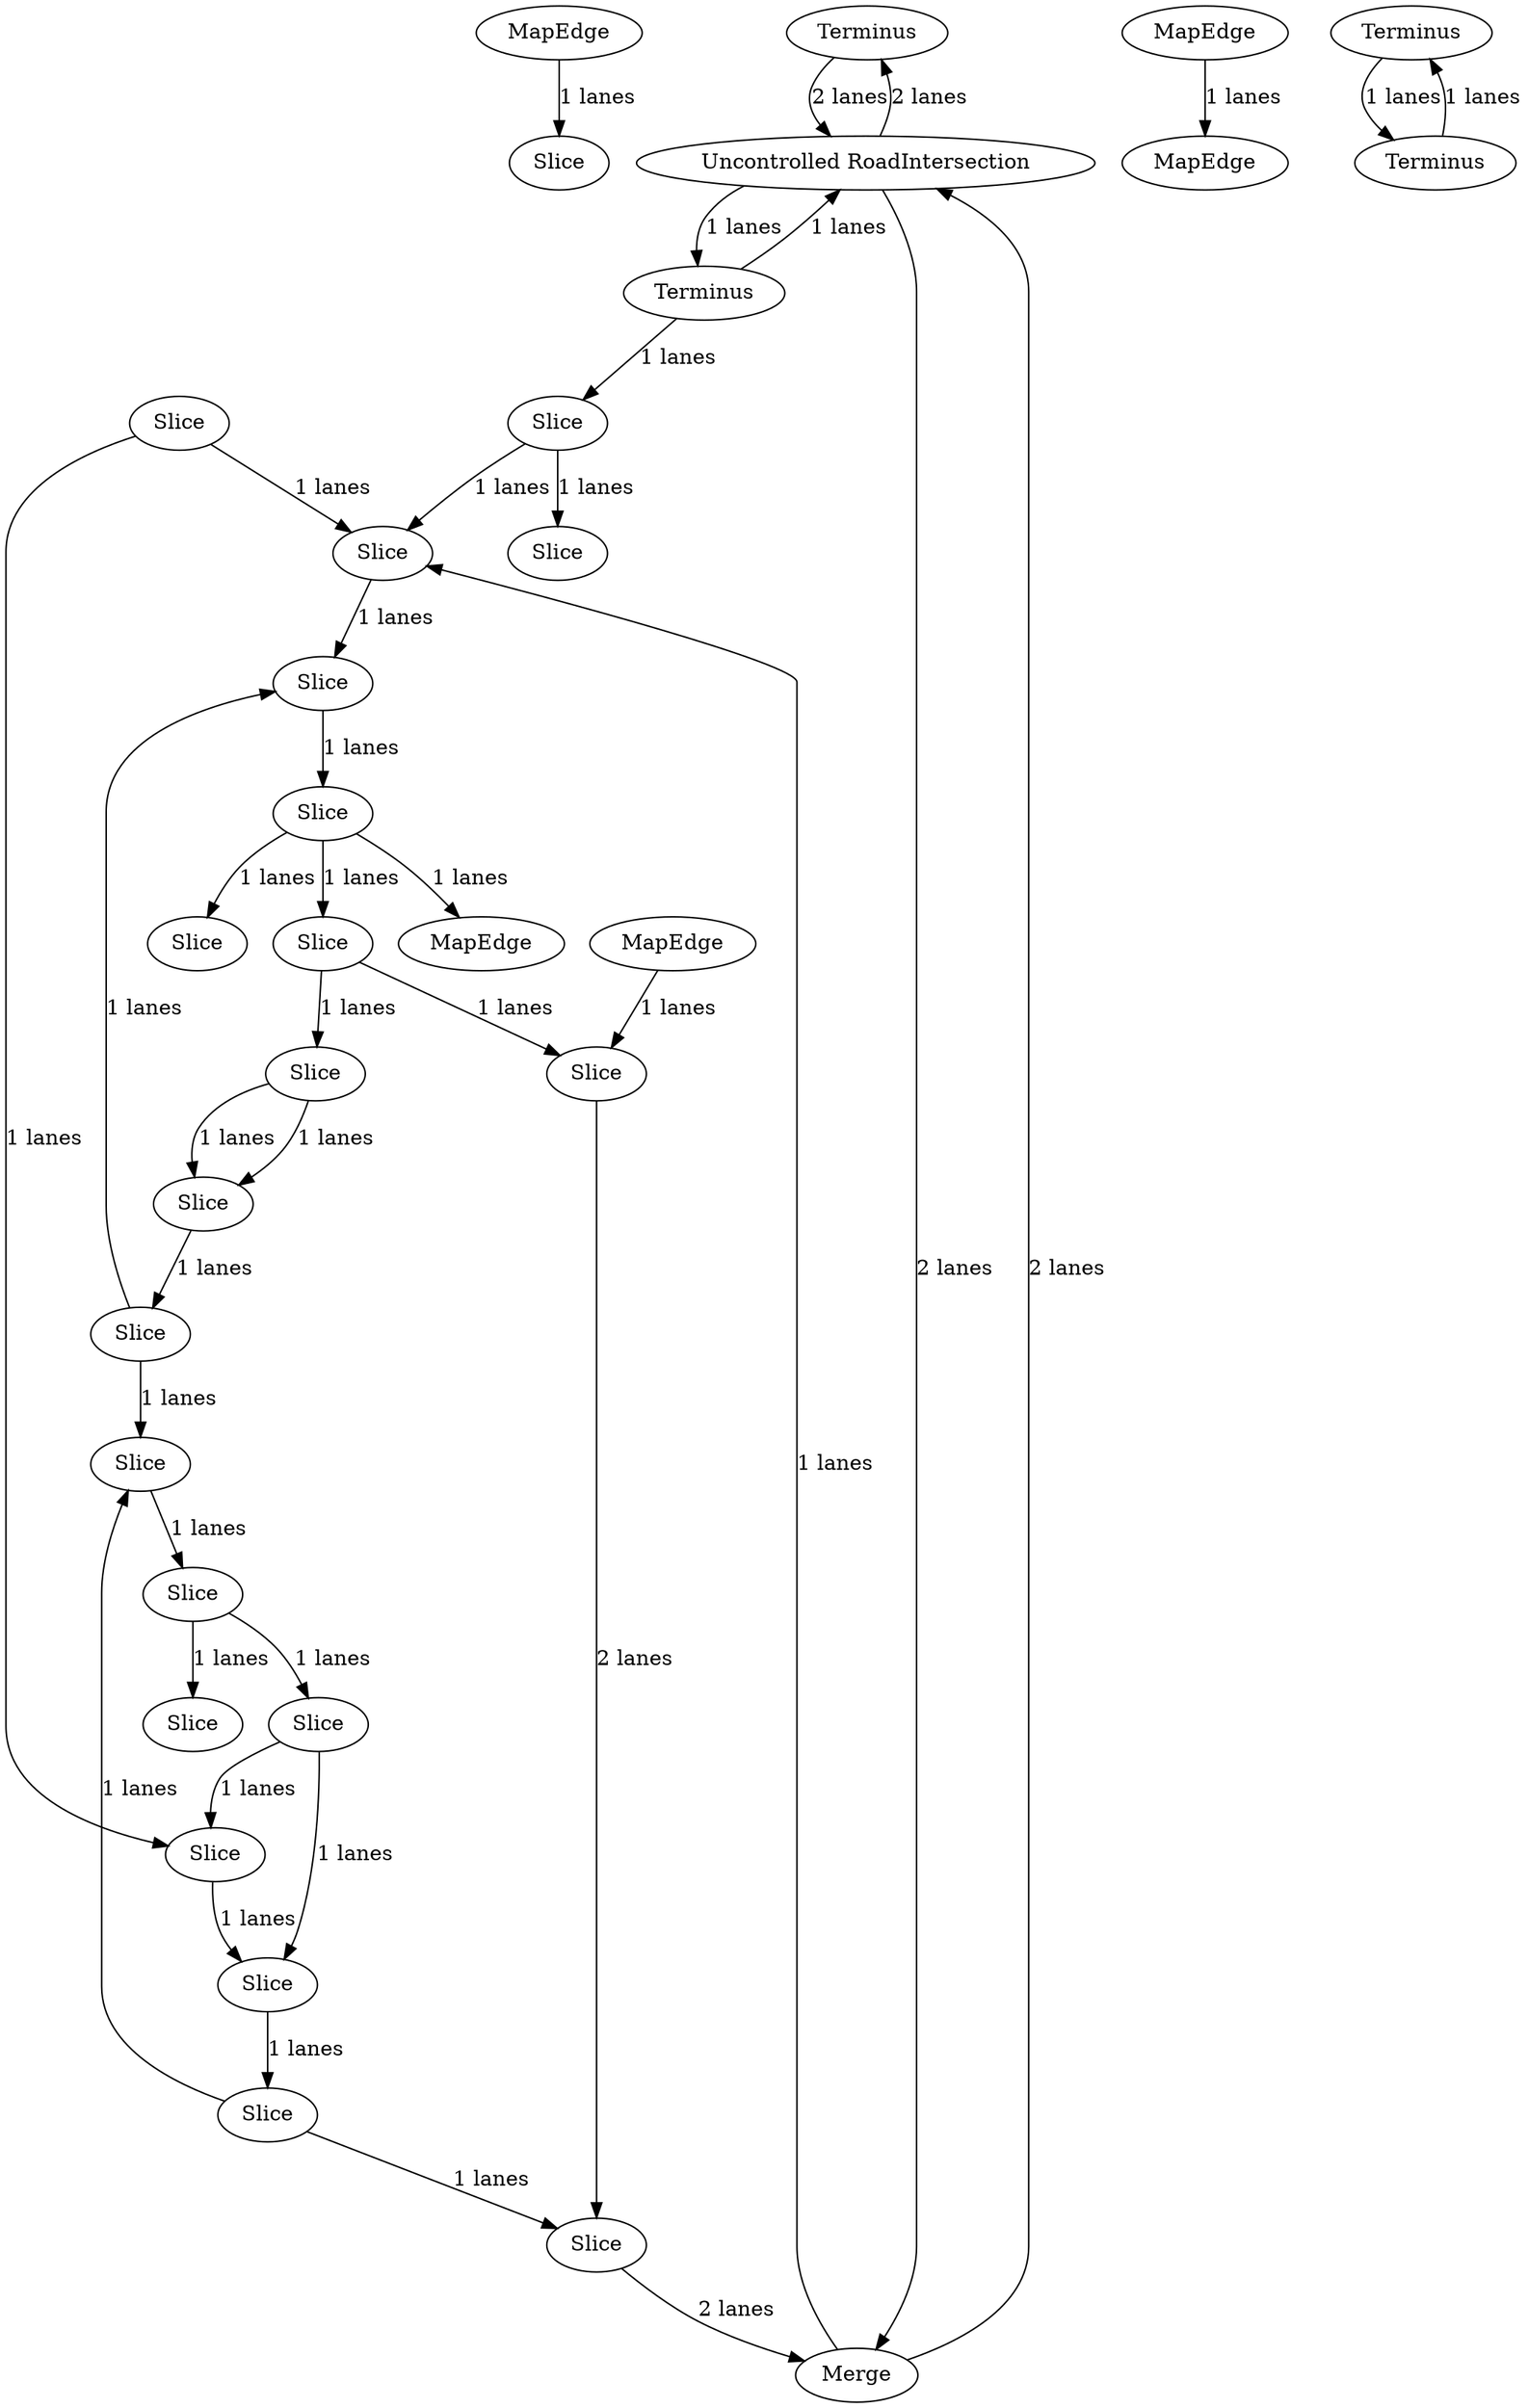 digraph {
    0 [ label = "MapEdge" ]
    1 [ label = "Slice" ]
    2 [ label = "Terminus" ]
    3 [ label = "Merge" ]
    4 [ label = "Slice" ]
    5 [ label = "Slice" ]
    6 [ label = "Slice" ]
    7 [ label = "Slice" ]
    8 [ label = "MapEdge" ]
    9 [ label = "Slice" ]
    10 [ label = "Slice" ]
    11 [ label = "Slice" ]
    12 [ label = "Slice" ]
    13 [ label = "Slice" ]
    14 [ label = "Slice" ]
    15 [ label = "Terminus" ]
    16 [ label = "Slice" ]
    17 [ label = "MapEdge" ]
    18 [ label = "MapEdge" ]
    19 [ label = "Slice" ]
    20 [ label = "MapEdge" ]
    21 [ label = "Terminus" ]
    22 [ label = "Terminus" ]
    23 [ label = "Uncontrolled RoadIntersection" ]
    24 [ label = "Slice" ]
    25 [ label = "Slice" ]
    26 [ label = "Slice" ]
    27 [ label = "Slice" ]
    28 [ label = "Slice" ]
    29 [ label = "Slice" ]
    30 [ label = "Slice" ]
    31 [ label = "Slice" ]
    0 -> 1 [ label = "1 lanes" ]
    2 -> 23 [ label = "2 lanes" ]
    23 -> 2 [ label = "2 lanes" ]
    23 -> 3 [ label = "2 lanes" ]
    3 -> 23 [ label = "2 lanes" ]
    3 -> 14 [ label = "1 lanes" ]
    14 -> 12 [ label = "1 lanes" ]
    12 -> 7 [ label = "1 lanes" ]
    7 -> 11 [ label = "1 lanes" ]
    11 -> 4 [ label = "1 lanes" ]
    5 -> 10 [ label = "1 lanes" ]
    10 -> 31 [ label = "1 lanes" ]
    31 -> 26 [ label = "1 lanes" ]
    26 -> 6 [ label = "1 lanes" ]
    7 -> 8 [ label = "1 lanes" ]
    9 -> 6 [ label = "1 lanes" ]
    6 -> 28 [ label = "1 lanes" ]
    28 -> 30 [ label = "1 lanes" ]
    30 -> 10 [ label = "1 lanes" ]
    11 -> 24 [ label = "1 lanes" ]
    24 -> 25 [ label = "1 lanes" ]
    25 -> 9 [ label = "1 lanes" ]
    9 -> 12 [ label = "1 lanes" ]
    13 -> 14 [ label = "1 lanes" ]
    15 -> 13 [ label = "1 lanes" ]
    13 -> 16 [ label = "1 lanes" ]
    17 -> 18 [ label = "1 lanes" ]
    7 -> 19 [ label = "1 lanes" ]
    20 -> 4 [ label = "1 lanes" ]
    4 -> 27 [ label = "2 lanes" ]
    27 -> 3 [ label = "2 lanes" ]
    21 -> 22 [ label = "1 lanes" ]
    22 -> 21 [ label = "1 lanes" ]
    23 -> 15 [ label = "1 lanes" ]
    15 -> 23 [ label = "1 lanes" ]
    5 -> 14 [ label = "1 lanes" ]
    24 -> 25 [ label = "1 lanes" ]
    26 -> 27 [ label = "1 lanes" ]
    28 -> 29 [ label = "1 lanes" ]
    30 -> 31 [ label = "1 lanes" ]
}
